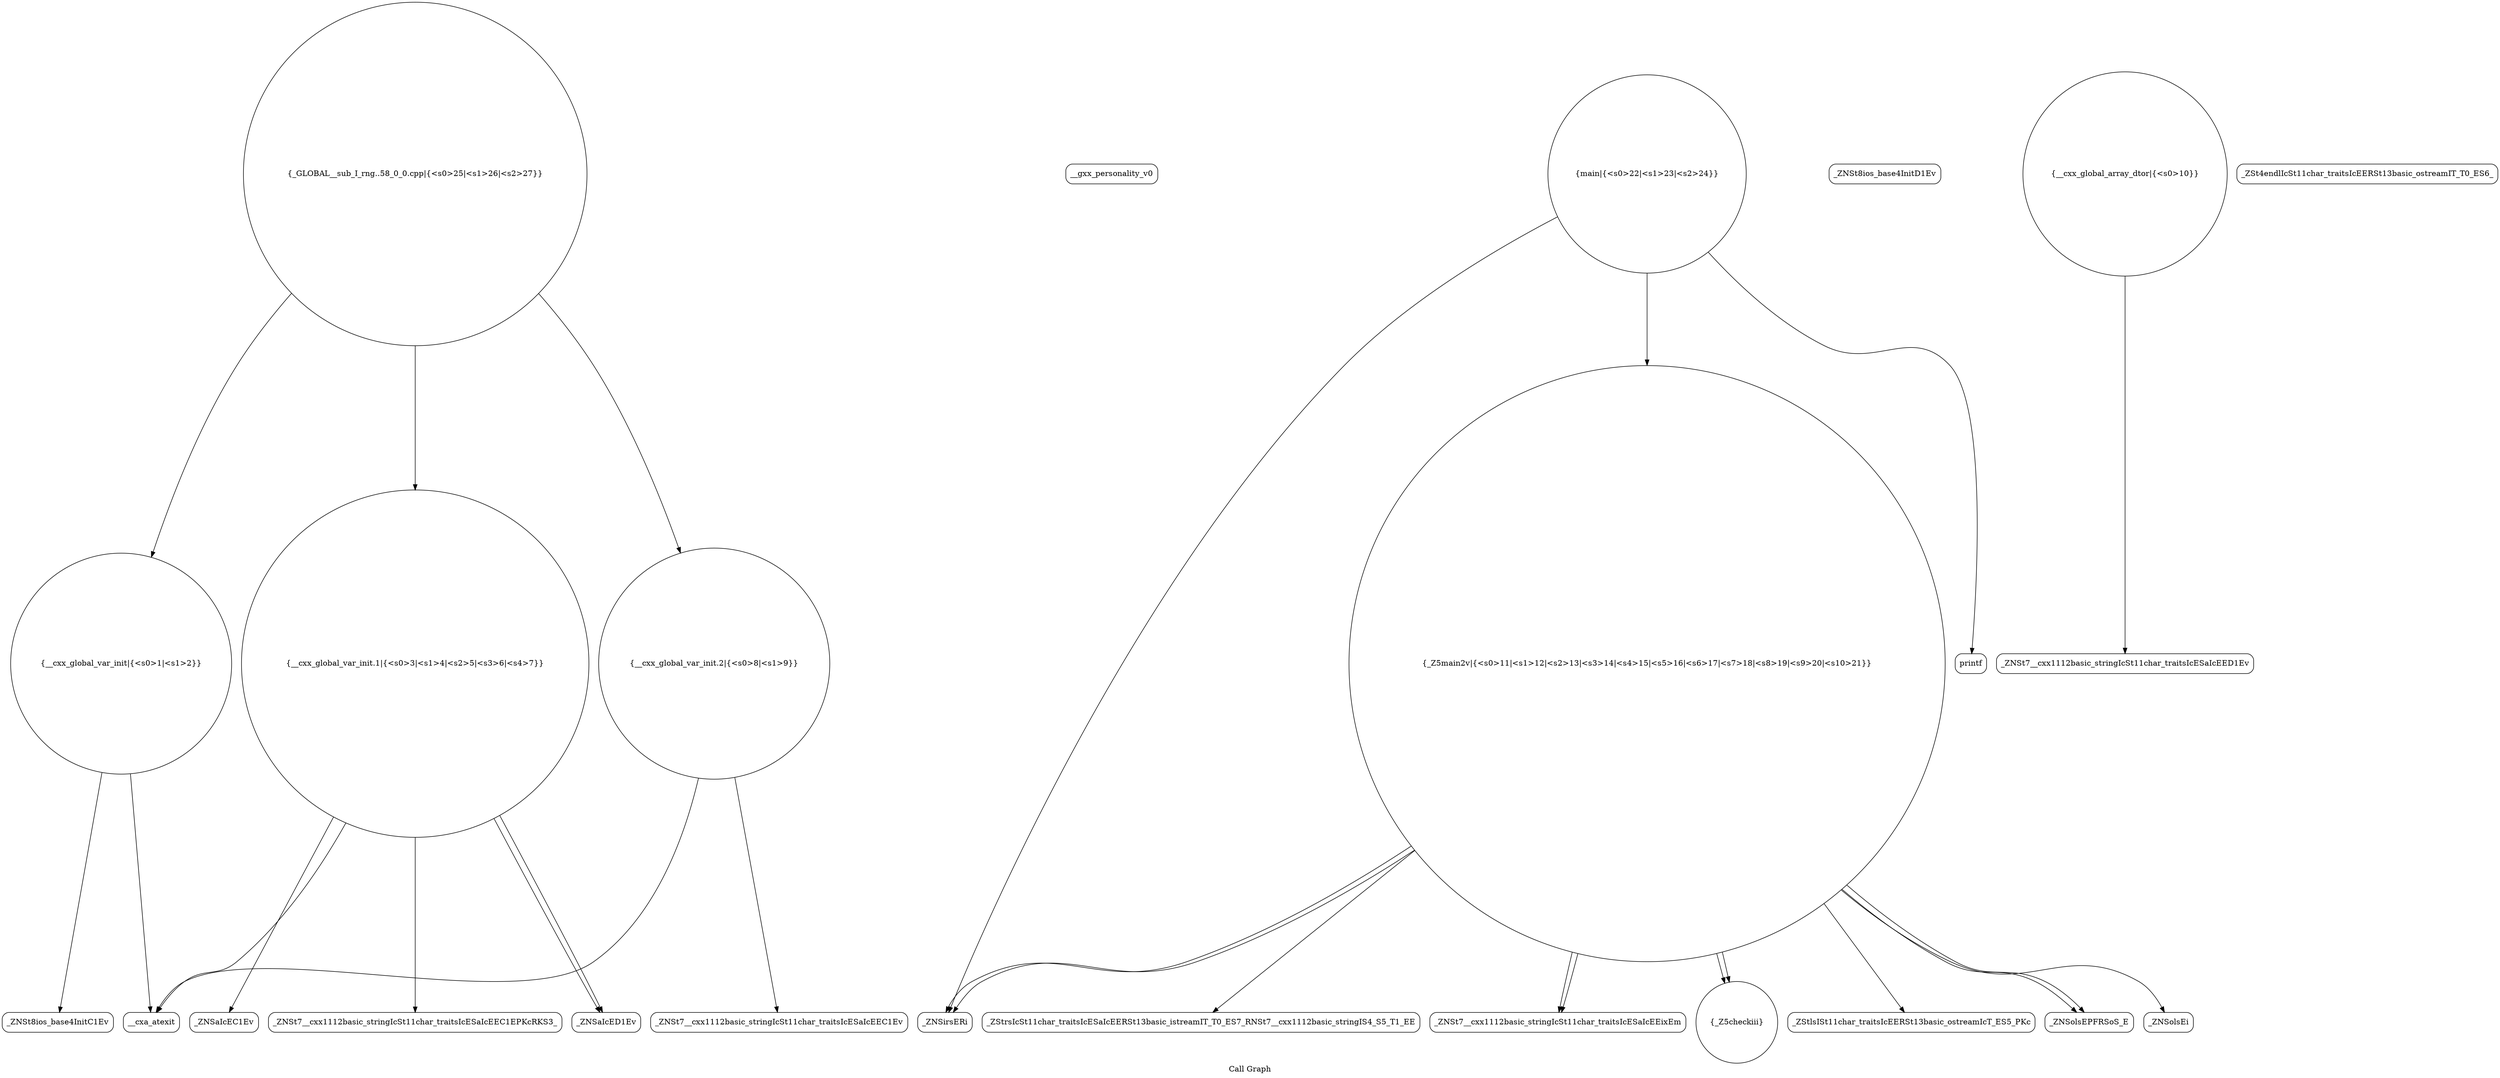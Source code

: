 digraph "Call Graph" {
	label="Call Graph";

	Node0x560cde0a9060 [shape=record,shape=circle,label="{__cxx_global_var_init|{<s0>1|<s1>2}}"];
	Node0x560cde0a9060:s0 -> Node0x560cde0a94f0[color=black];
	Node0x560cde0a9060:s1 -> Node0x560cde0a95f0[color=black];
	Node0x560cde0a97f0 [shape=record,shape=Mrecord,label="{__gxx_personality_v0}"];
	Node0x560cde0a9b70 [shape=record,shape=circle,label="{_Z5main2v|{<s0>11|<s1>12|<s2>13|<s3>14|<s4>15|<s5>16|<s6>17|<s7>18|<s8>19|<s9>20|<s10>21}}"];
	Node0x560cde0a9b70:s0 -> Node0x560cde0a9bf0[color=black];
	Node0x560cde0a9b70:s1 -> Node0x560cde0a9bf0[color=black];
	Node0x560cde0a9b70:s2 -> Node0x560cde0a9c70[color=black];
	Node0x560cde0a9b70:s3 -> Node0x560cde0a9cf0[color=black];
	Node0x560cde0a9b70:s4 -> Node0x560cde0a9cf0[color=black];
	Node0x560cde0a9b70:s5 -> Node0x560cde0a9af0[color=black];
	Node0x560cde0a9b70:s6 -> Node0x560cde0a9af0[color=black];
	Node0x560cde0a9b70:s7 -> Node0x560cde0a9d70[color=black];
	Node0x560cde0a9b70:s8 -> Node0x560cde0a9df0[color=black];
	Node0x560cde0a9b70:s9 -> Node0x560cde0a9ef0[color=black];
	Node0x560cde0a9b70:s10 -> Node0x560cde0a9df0[color=black];
	Node0x560cde0a9ef0 [shape=record,shape=Mrecord,label="{_ZNSolsEi}"];
	Node0x560cde0a9570 [shape=record,shape=Mrecord,label="{_ZNSt8ios_base4InitD1Ev}"];
	Node0x560cde0a98f0 [shape=record,shape=Mrecord,label="{_ZNSt7__cxx1112basic_stringIcSt11char_traitsIcESaIcEED1Ev}"];
	Node0x560cde0a9c70 [shape=record,shape=Mrecord,label="{_ZStrsIcSt11char_traitsIcESaIcEERSt13basic_istreamIT_T0_ES7_RNSt7__cxx1112basic_stringIS4_S5_T1_EE}"];
	Node0x560cde0a9ff0 [shape=record,shape=Mrecord,label="{printf}"];
	Node0x560cde0a9670 [shape=record,shape=circle,label="{__cxx_global_var_init.1|{<s0>3|<s1>4|<s2>5|<s3>6|<s4>7}}"];
	Node0x560cde0a9670:s0 -> Node0x560cde0a96f0[color=black];
	Node0x560cde0a9670:s1 -> Node0x560cde0a9770[color=black];
	Node0x560cde0a9670:s2 -> Node0x560cde0a9870[color=black];
	Node0x560cde0a9670:s3 -> Node0x560cde0a95f0[color=black];
	Node0x560cde0a9670:s4 -> Node0x560cde0a9870[color=black];
	Node0x560cde0a99f0 [shape=record,shape=Mrecord,label="{_ZNSt7__cxx1112basic_stringIcSt11char_traitsIcESaIcEEC1Ev}"];
	Node0x560cde0a9d70 [shape=record,shape=Mrecord,label="{_ZStlsISt11char_traitsIcEERSt13basic_ostreamIcT_ES5_PKc}"];
	Node0x560cde0a9770 [shape=record,shape=Mrecord,label="{_ZNSt7__cxx1112basic_stringIcSt11char_traitsIcESaIcEEC1EPKcRKS3_}"];
	Node0x560cde0a9af0 [shape=record,shape=circle,label="{_Z5checkiii}"];
	Node0x560cde0a9e70 [shape=record,shape=Mrecord,label="{_ZSt4endlIcSt11char_traitsIcEERSt13basic_ostreamIT_T0_ES6_}"];
	Node0x560cde0a94f0 [shape=record,shape=Mrecord,label="{_ZNSt8ios_base4InitC1Ev}"];
	Node0x560cde0a9870 [shape=record,shape=Mrecord,label="{_ZNSaIcED1Ev}"];
	Node0x560cde0a9bf0 [shape=record,shape=Mrecord,label="{_ZNSirsERi}"];
	Node0x560cde0a9f70 [shape=record,shape=circle,label="{main|{<s0>22|<s1>23|<s2>24}}"];
	Node0x560cde0a9f70:s0 -> Node0x560cde0a9bf0[color=black];
	Node0x560cde0a9f70:s1 -> Node0x560cde0a9ff0[color=black];
	Node0x560cde0a9f70:s2 -> Node0x560cde0a9b70[color=black];
	Node0x560cde0a95f0 [shape=record,shape=Mrecord,label="{__cxa_atexit}"];
	Node0x560cde0a9970 [shape=record,shape=circle,label="{__cxx_global_var_init.2|{<s0>8|<s1>9}}"];
	Node0x560cde0a9970:s0 -> Node0x560cde0a99f0[color=black];
	Node0x560cde0a9970:s1 -> Node0x560cde0a95f0[color=black];
	Node0x560cde0a9cf0 [shape=record,shape=Mrecord,label="{_ZNSt7__cxx1112basic_stringIcSt11char_traitsIcESaIcEEixEm}"];
	Node0x560cde0aa070 [shape=record,shape=circle,label="{_GLOBAL__sub_I_rng..58_0_0.cpp|{<s0>25|<s1>26|<s2>27}}"];
	Node0x560cde0aa070:s0 -> Node0x560cde0a9060[color=black];
	Node0x560cde0aa070:s1 -> Node0x560cde0a9670[color=black];
	Node0x560cde0aa070:s2 -> Node0x560cde0a9970[color=black];
	Node0x560cde0a96f0 [shape=record,shape=Mrecord,label="{_ZNSaIcEC1Ev}"];
	Node0x560cde0a9a70 [shape=record,shape=circle,label="{__cxx_global_array_dtor|{<s0>10}}"];
	Node0x560cde0a9a70:s0 -> Node0x560cde0a98f0[color=black];
	Node0x560cde0a9df0 [shape=record,shape=Mrecord,label="{_ZNSolsEPFRSoS_E}"];
}
